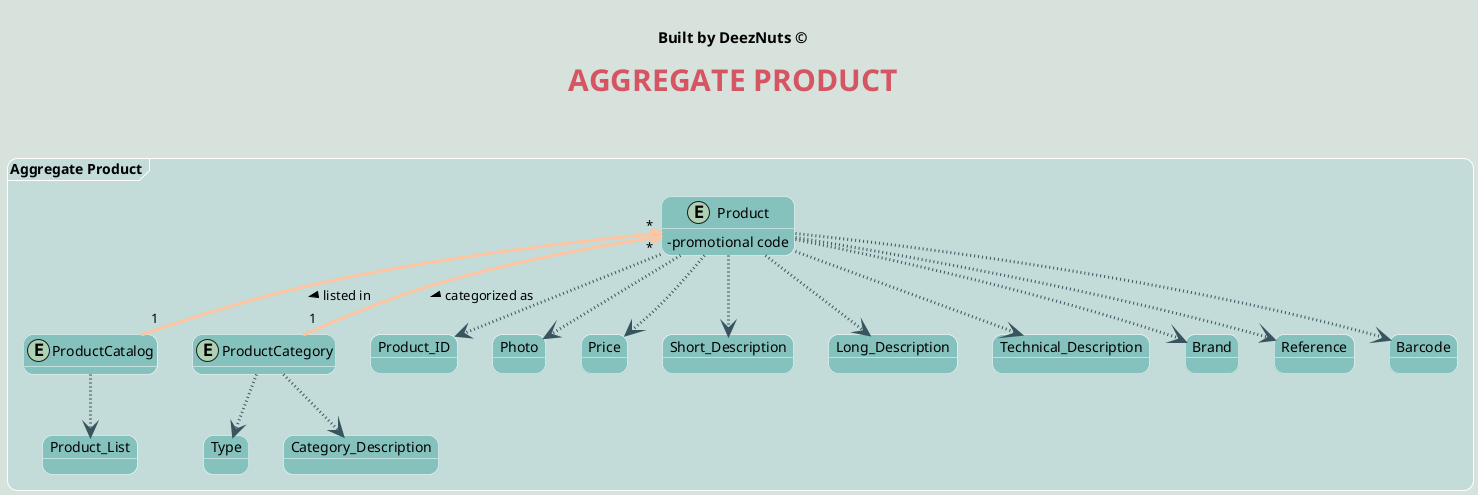 @startuml

@startuml
hide methods
' ======= layout =========
skinparam backgroundColor #d7e2dd
skinparam titleBorderRoundCorner 15
skinparam titleFontSize 30
skinparam classAttributeIconSize 0
skinparam titleFontName Arial Black
skinparam titleFontColor #d55563

skinparam packageBackgroundColor #C3DBD9
skinparam packageBorderColor #
skinparam packageBorderThickness 40

skinparam roundcorner 20
skinparam stereotypeCBackgroundColor #e0a2a4
skinparam arrowThickness 3

skinparam class {
ArrowColor ffc5a1
BorderColor White
BackgroundColor #86c2bd
}

skinparam object {
ArrowColor ffc5a1
BorderColor White
BackgroundColor #86c2bd
}

' ======= title =========
center header


<font color=Black size=15><b>Built by DeezNuts ©</font>
endheader
title <b>AGGREGATE PRODUCT\n

' ======= aggregates =========

package "Aggregate Product" <<Frame>> {
    entity ProductCatalog{
    }

    entity ProductCategory{
    }

    entity Product{
        - promotional code
    }

    object Product_List
    object Type
    object Category_Description
    object Product_ID
    object Photo
    object Price
    object Short_Description
    object Long_Description
    object Technical_Description
    object Brand
    object Reference
    object Barcode

    ProductCatalog -down[dotted,#38555F]-> Product_List

    ProductCategory -down[dotted,#38555F]-> Type
    ProductCategory -down[dotted,#38555F]-> Category_Description

    Product -down[dotted,#38555F]-> Product_ID
    Product -down[dotted,#38555F]-> Photo
    Product -down[dotted,#38555F]-> Price
    Product -down[dotted,#38555F]-> Short_Description
    Product -down[dotted,#38555F]-> Long_Description
    Product -down[dotted,#38555F]-> Technical_Description
    Product -down[dotted,#38555F]-> Brand
    Product -down[dotted,#38555F]-> Reference
    Product -down[dotted,#38555F]-> Barcode

    Product "*" o-- "1" ProductCategory : categorized as >
    Product "*" o-- "1" ProductCatalog : listed in >
}

@enduml